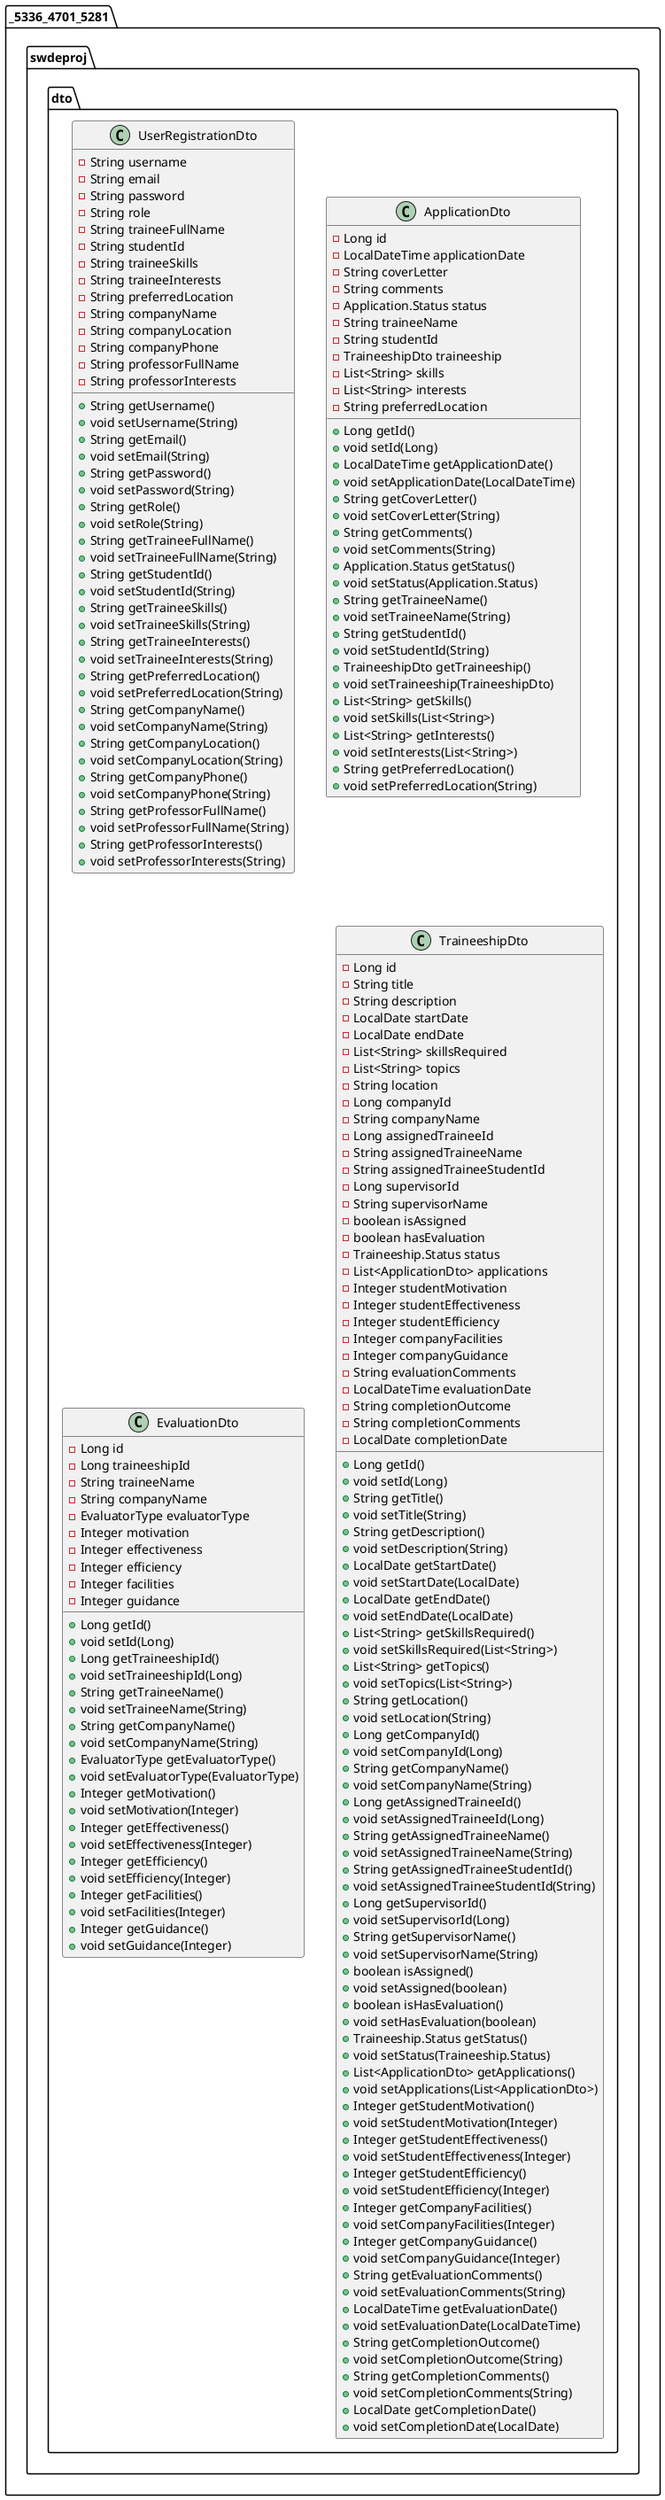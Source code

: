 @startuml
class _5336_4701_5281.swdeproj.dto.UserRegistrationDto {
- String username
- String email
- String password
- String role
- String traineeFullName
- String studentId
- String traineeSkills
- String traineeInterests
- String preferredLocation
- String companyName
- String companyLocation
- String companyPhone
- String professorFullName
- String professorInterests
+ String getUsername()
+ void setUsername(String)
+ String getEmail()
+ void setEmail(String)
+ String getPassword()
+ void setPassword(String)
+ String getRole()
+ void setRole(String)
+ String getTraineeFullName()
+ void setTraineeFullName(String)
+ String getStudentId()
+ void setStudentId(String)
+ String getTraineeSkills()
+ void setTraineeSkills(String)
+ String getTraineeInterests()
+ void setTraineeInterests(String)
+ String getPreferredLocation()
+ void setPreferredLocation(String)
+ String getCompanyName()
+ void setCompanyName(String)
+ String getCompanyLocation()
+ void setCompanyLocation(String)
+ String getCompanyPhone()
+ void setCompanyPhone(String)
+ String getProfessorFullName()
+ void setProfessorFullName(String)
+ String getProfessorInterests()
+ void setProfessorInterests(String)
}


class _5336_4701_5281.swdeproj.dto.ApplicationDto {
- Long id
- LocalDateTime applicationDate
- String coverLetter
- String comments
- Application.Status status
- String traineeName
- String studentId
- TraineeshipDto traineeship
- List<String> skills
- List<String> interests
- String preferredLocation
+ Long getId()
+ void setId(Long)
+ LocalDateTime getApplicationDate()
+ void setApplicationDate(LocalDateTime)
+ String getCoverLetter()
+ void setCoverLetter(String)
+ String getComments()
+ void setComments(String)
+ Application.Status getStatus()
+ void setStatus(Application.Status)
+ String getTraineeName()
+ void setTraineeName(String)
+ String getStudentId()
+ void setStudentId(String)
+ TraineeshipDto getTraineeship()
+ void setTraineeship(TraineeshipDto)
+ List<String> getSkills()
+ void setSkills(List<String>)
+ List<String> getInterests()
+ void setInterests(List<String>)
+ String getPreferredLocation()
+ void setPreferredLocation(String)
}


class _5336_4701_5281.swdeproj.dto.EvaluationDto {
- Long id
- Long traineeshipId
- String traineeName
- String companyName
- EvaluatorType evaluatorType
- Integer motivation
- Integer effectiveness
- Integer efficiency
- Integer facilities
- Integer guidance
+ Long getId()
+ void setId(Long)
+ Long getTraineeshipId()
+ void setTraineeshipId(Long)
+ String getTraineeName()
+ void setTraineeName(String)
+ String getCompanyName()
+ void setCompanyName(String)
+ EvaluatorType getEvaluatorType()
+ void setEvaluatorType(EvaluatorType)
+ Integer getMotivation()
+ void setMotivation(Integer)
+ Integer getEffectiveness()
+ void setEffectiveness(Integer)
+ Integer getEfficiency()
+ void setEfficiency(Integer)
+ Integer getFacilities()
+ void setFacilities(Integer)
+ Integer getGuidance()
+ void setGuidance(Integer)
}


class _5336_4701_5281.swdeproj.dto.TraineeshipDto {
- Long id
- String title
- String description
- LocalDate startDate
- LocalDate endDate
- List<String> skillsRequired
- List<String> topics
- String location
- Long companyId
- String companyName
- Long assignedTraineeId
- String assignedTraineeName
- String assignedTraineeStudentId
- Long supervisorId
- String supervisorName
- boolean isAssigned
- boolean hasEvaluation
- Traineeship.Status status
- List<ApplicationDto> applications
- Integer studentMotivation
- Integer studentEffectiveness
- Integer studentEfficiency
- Integer companyFacilities
- Integer companyGuidance
- String evaluationComments
- LocalDateTime evaluationDate
- String completionOutcome
- String completionComments
- LocalDate completionDate
+ Long getId()
+ void setId(Long)
+ String getTitle()
+ void setTitle(String)
+ String getDescription()
+ void setDescription(String)
+ LocalDate getStartDate()
+ void setStartDate(LocalDate)
+ LocalDate getEndDate()
+ void setEndDate(LocalDate)
+ List<String> getSkillsRequired()
+ void setSkillsRequired(List<String>)
+ List<String> getTopics()
+ void setTopics(List<String>)
+ String getLocation()
+ void setLocation(String)
+ Long getCompanyId()
+ void setCompanyId(Long)
+ String getCompanyName()
+ void setCompanyName(String)
+ Long getAssignedTraineeId()
+ void setAssignedTraineeId(Long)
+ String getAssignedTraineeName()
+ void setAssignedTraineeName(String)
+ String getAssignedTraineeStudentId()
+ void setAssignedTraineeStudentId(String)
+ Long getSupervisorId()
+ void setSupervisorId(Long)
+ String getSupervisorName()
+ void setSupervisorName(String)
+ boolean isAssigned()
+ void setAssigned(boolean)
+ boolean isHasEvaluation()
+ void setHasEvaluation(boolean)
+ Traineeship.Status getStatus()
+ void setStatus(Traineeship.Status)
+ List<ApplicationDto> getApplications()
+ void setApplications(List<ApplicationDto>)
+ Integer getStudentMotivation()
+ void setStudentMotivation(Integer)
+ Integer getStudentEffectiveness()
+ void setStudentEffectiveness(Integer)
+ Integer getStudentEfficiency()
+ void setStudentEfficiency(Integer)
+ Integer getCompanyFacilities()
+ void setCompanyFacilities(Integer)
+ Integer getCompanyGuidance()
+ void setCompanyGuidance(Integer)
+ String getEvaluationComments()
+ void setEvaluationComments(String)
+ LocalDateTime getEvaluationDate()
+ void setEvaluationDate(LocalDateTime)
+ String getCompletionOutcome()
+ void setCompletionOutcome(String)
+ String getCompletionComments()
+ void setCompletionComments(String)
+ LocalDate getCompletionDate()
+ void setCompletionDate(LocalDate)
}


@enduml